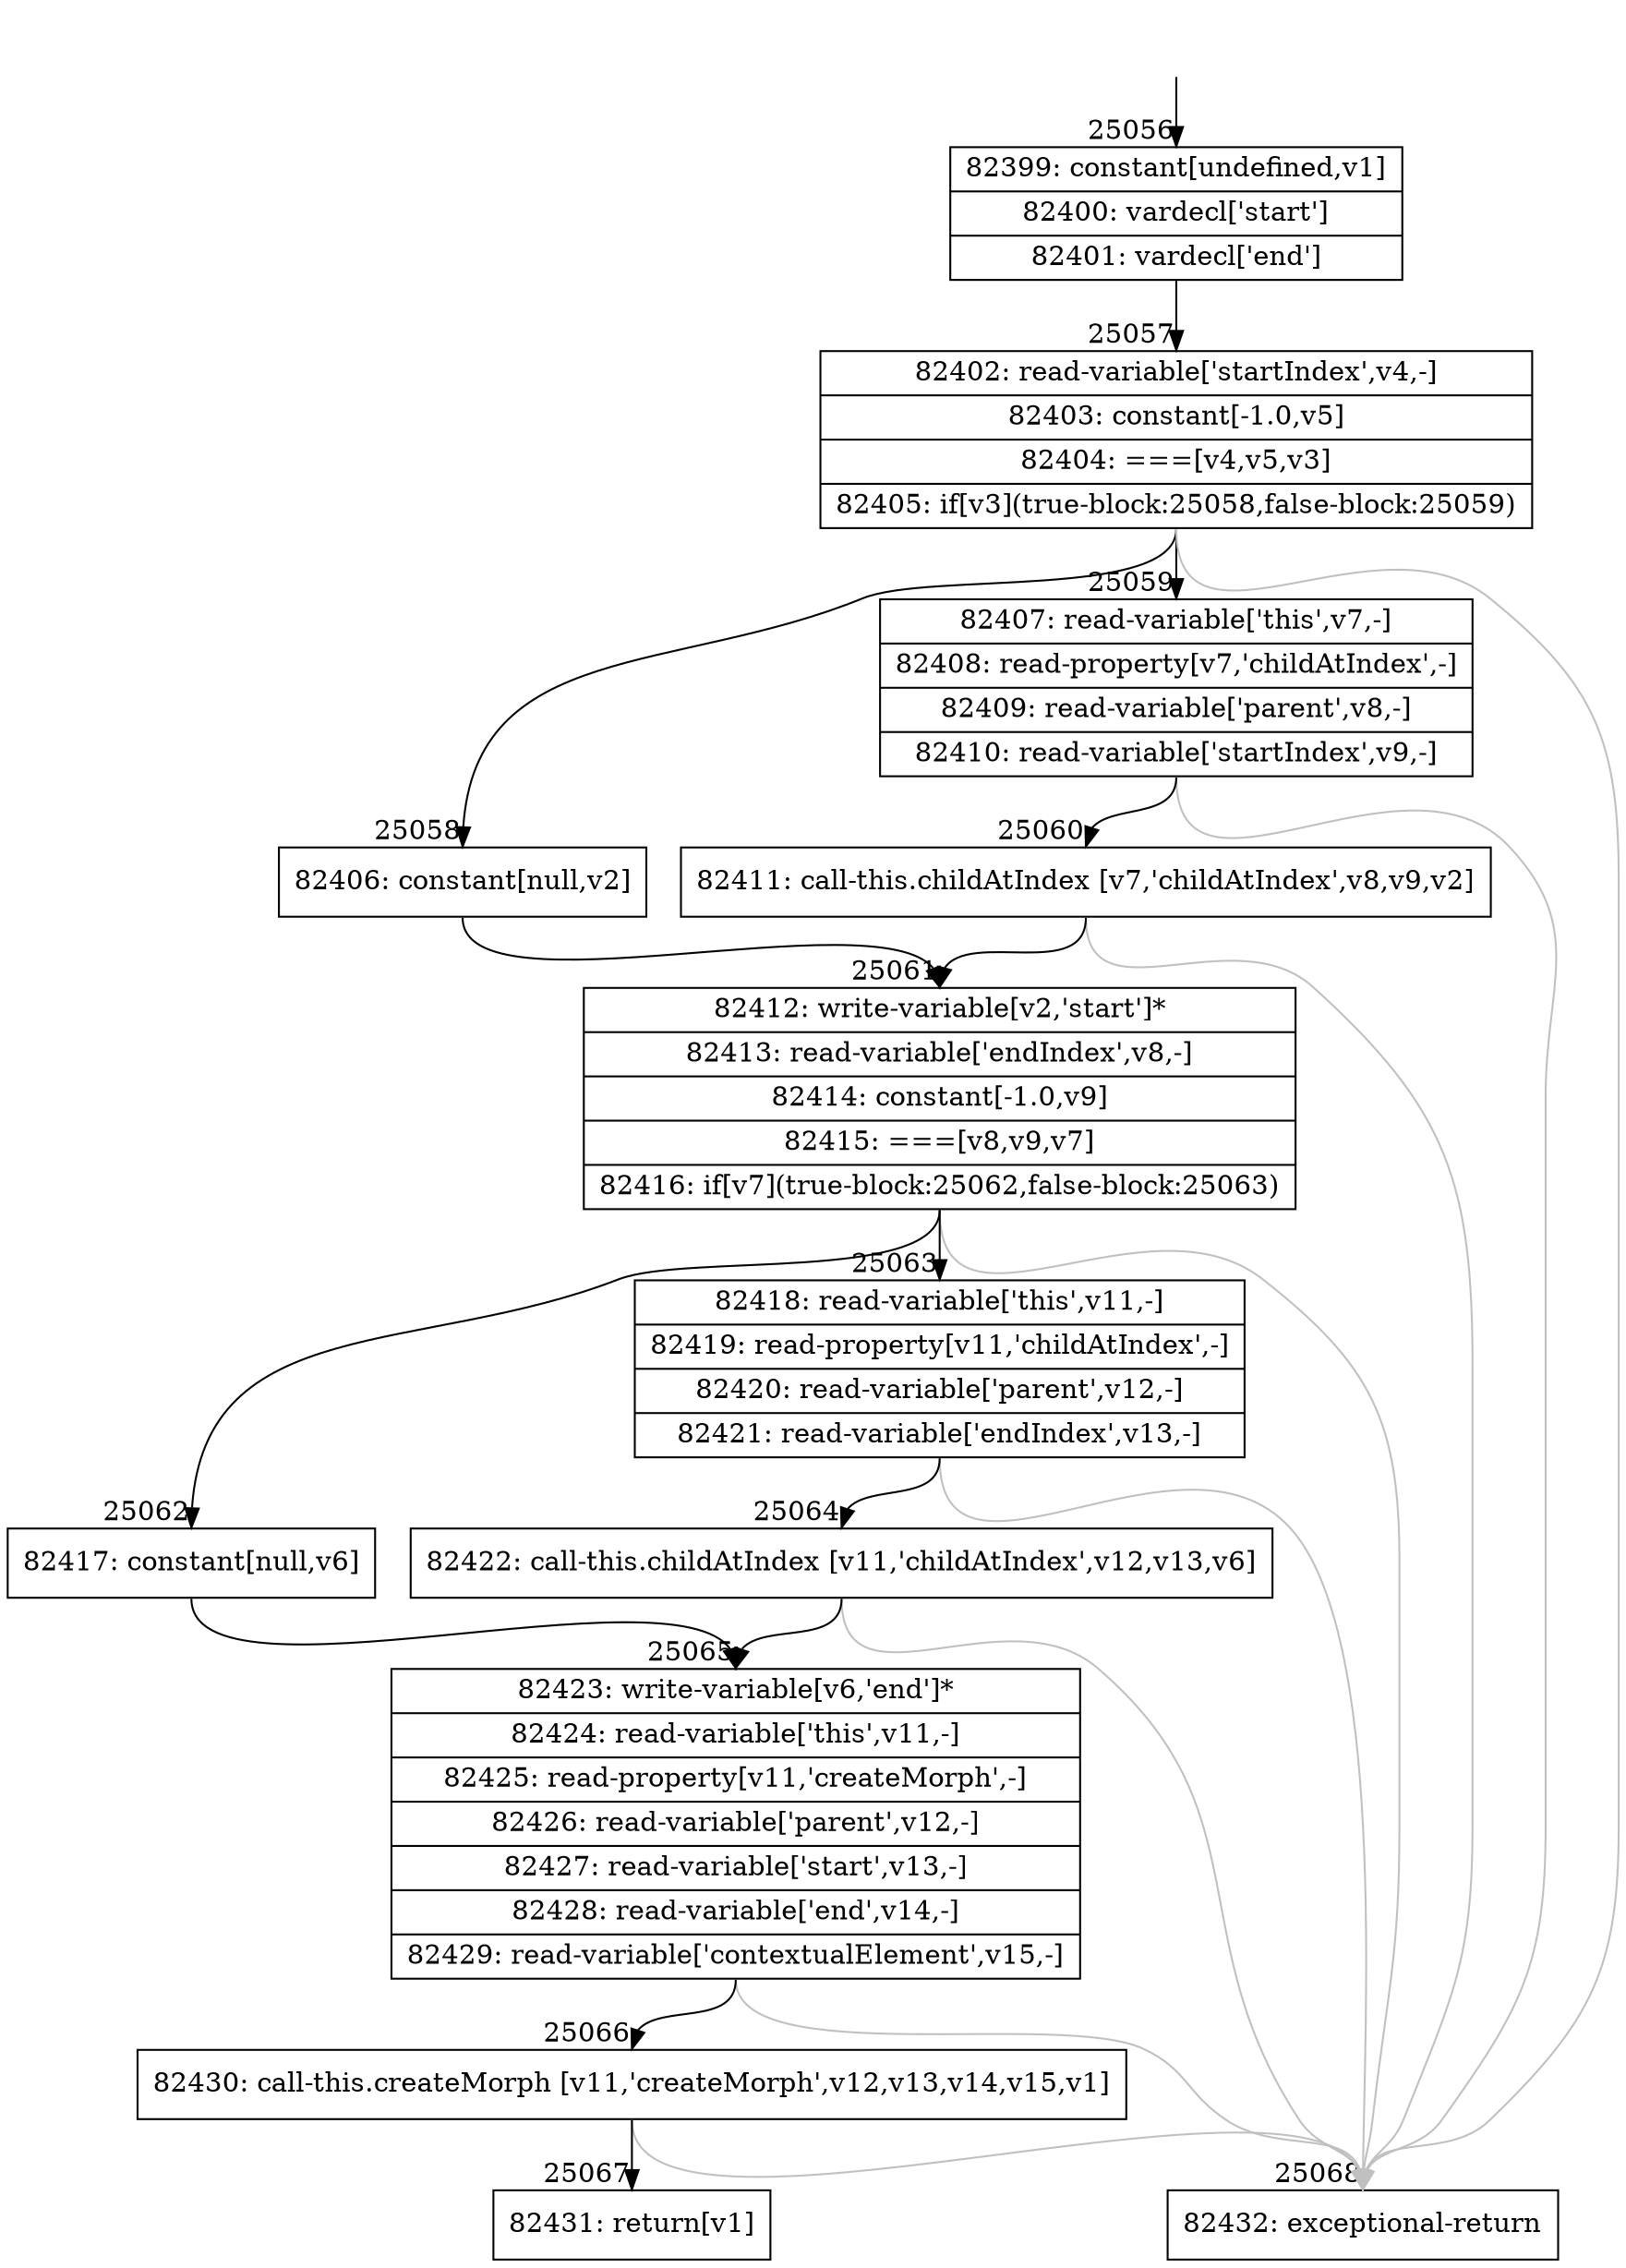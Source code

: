 digraph {
rankdir="TD"
BB_entry2209[shape=none,label=""];
BB_entry2209 -> BB25056 [tailport=s, headport=n, headlabel="    25056"]
BB25056 [shape=record label="{82399: constant[undefined,v1]|82400: vardecl['start']|82401: vardecl['end']}" ] 
BB25056 -> BB25057 [tailport=s, headport=n, headlabel="      25057"]
BB25057 [shape=record label="{82402: read-variable['startIndex',v4,-]|82403: constant[-1.0,v5]|82404: ===[v4,v5,v3]|82405: if[v3](true-block:25058,false-block:25059)}" ] 
BB25057 -> BB25058 [tailport=s, headport=n, headlabel="      25058"]
BB25057 -> BB25059 [tailport=s, headport=n, headlabel="      25059"]
BB25057 -> BB25068 [tailport=s, headport=n, color=gray, headlabel="      25068"]
BB25058 [shape=record label="{82406: constant[null,v2]}" ] 
BB25058 -> BB25061 [tailport=s, headport=n, headlabel="      25061"]
BB25059 [shape=record label="{82407: read-variable['this',v7,-]|82408: read-property[v7,'childAtIndex',-]|82409: read-variable['parent',v8,-]|82410: read-variable['startIndex',v9,-]}" ] 
BB25059 -> BB25060 [tailport=s, headport=n, headlabel="      25060"]
BB25059 -> BB25068 [tailport=s, headport=n, color=gray]
BB25060 [shape=record label="{82411: call-this.childAtIndex [v7,'childAtIndex',v8,v9,v2]}" ] 
BB25060 -> BB25061 [tailport=s, headport=n]
BB25060 -> BB25068 [tailport=s, headport=n, color=gray]
BB25061 [shape=record label="{82412: write-variable[v2,'start']*|82413: read-variable['endIndex',v8,-]|82414: constant[-1.0,v9]|82415: ===[v8,v9,v7]|82416: if[v7](true-block:25062,false-block:25063)}" ] 
BB25061 -> BB25062 [tailport=s, headport=n, headlabel="      25062"]
BB25061 -> BB25063 [tailport=s, headport=n, headlabel="      25063"]
BB25061 -> BB25068 [tailport=s, headport=n, color=gray]
BB25062 [shape=record label="{82417: constant[null,v6]}" ] 
BB25062 -> BB25065 [tailport=s, headport=n, headlabel="      25065"]
BB25063 [shape=record label="{82418: read-variable['this',v11,-]|82419: read-property[v11,'childAtIndex',-]|82420: read-variable['parent',v12,-]|82421: read-variable['endIndex',v13,-]}" ] 
BB25063 -> BB25064 [tailport=s, headport=n, headlabel="      25064"]
BB25063 -> BB25068 [tailport=s, headport=n, color=gray]
BB25064 [shape=record label="{82422: call-this.childAtIndex [v11,'childAtIndex',v12,v13,v6]}" ] 
BB25064 -> BB25065 [tailport=s, headport=n]
BB25064 -> BB25068 [tailport=s, headport=n, color=gray]
BB25065 [shape=record label="{82423: write-variable[v6,'end']*|82424: read-variable['this',v11,-]|82425: read-property[v11,'createMorph',-]|82426: read-variable['parent',v12,-]|82427: read-variable['start',v13,-]|82428: read-variable['end',v14,-]|82429: read-variable['contextualElement',v15,-]}" ] 
BB25065 -> BB25066 [tailport=s, headport=n, headlabel="      25066"]
BB25065 -> BB25068 [tailport=s, headport=n, color=gray]
BB25066 [shape=record label="{82430: call-this.createMorph [v11,'createMorph',v12,v13,v14,v15,v1]}" ] 
BB25066 -> BB25067 [tailport=s, headport=n, headlabel="      25067"]
BB25066 -> BB25068 [tailport=s, headport=n, color=gray]
BB25067 [shape=record label="{82431: return[v1]}" ] 
BB25068 [shape=record label="{82432: exceptional-return}" ] 
//#$~ 46678
}
